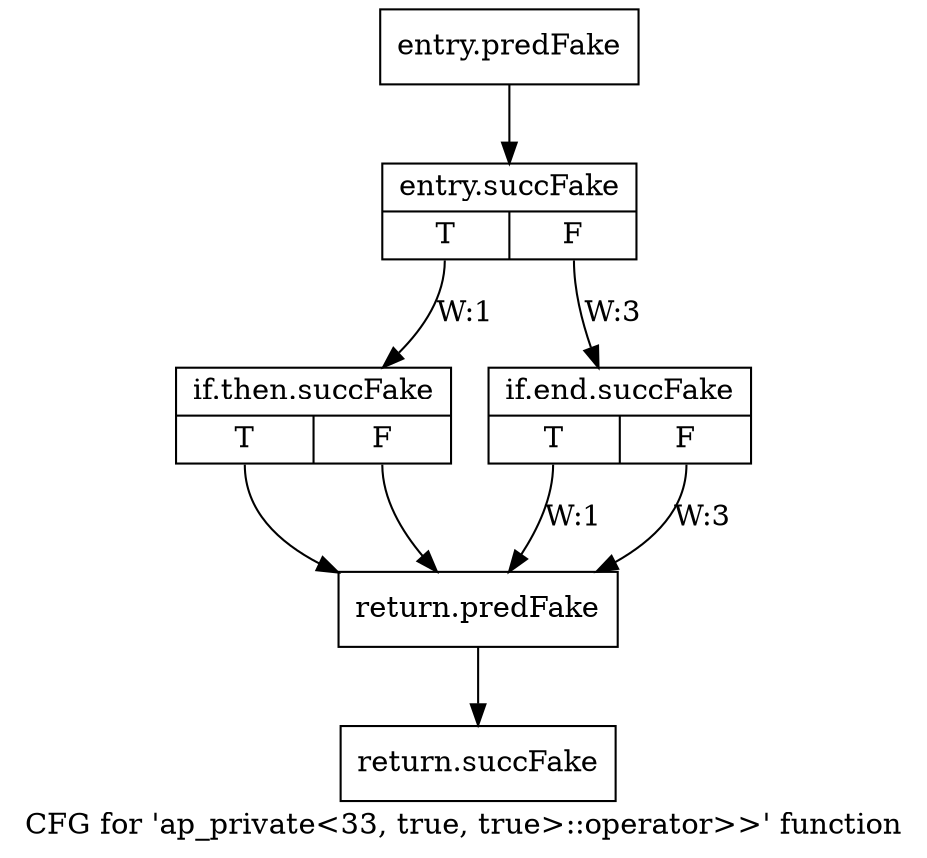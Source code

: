 digraph "CFG for 'ap_private\<33, true, true\>::operator\>\>' function" {
	label="CFG for 'ap_private\<33, true, true\>::operator\>\>' function";

	Node0x5a00f70 [shape=record,filename="",linenumber="",label="{entry.predFake}"];
	Node0x5a00f70 -> Node0x5addb80[ callList="" memoryops="" filename="/home/omerfaruk/tools/Xilinx/Vitis_HLS/2023.2/include/etc/ap_private.h" execusionnum="2"];
	Node0x5addb80 [shape=record,filename="/home/omerfaruk/tools/Xilinx/Vitis_HLS/2023.2/include/etc/ap_private.h",linenumber="2666",label="{entry.succFake|{<s0>T|<s1>F}}"];
	Node0x5addb80:s0 -> Node0x5addbd0[label="W:1" callList="" memoryops="" filename="/home/omerfaruk/tools/Xilinx/Vitis_HLS/2023.2/include/etc/ap_private.h" execusionnum="0"];
	Node0x5addb80:s1 -> Node0x5a02b80[label="W:3" callList="" memoryops="" filename="/home/omerfaruk/tools/Xilinx/Vitis_HLS/2023.2/include/etc/ap_private.h" execusionnum="2"];
	Node0x5addbd0 [shape=record,filename="/home/omerfaruk/tools/Xilinx/Vitis_HLS/2023.2/include/etc/ap_private.h",linenumber="2666",label="{if.then.succFake|{<s0>T|<s1>F}}"];
	Node0x5addbd0:s0 -> Node0x5a011a0[ callList="" memoryops="" filename="/home/omerfaruk/tools/Xilinx/Vitis_HLS/2023.2/include/etc/ap_private.h" execusionnum="0"];
	Node0x5addbd0:s1 -> Node0x5a011a0[ callList="" memoryops="" filename="/home/omerfaruk/tools/Xilinx/Vitis_HLS/2023.2/include/etc/ap_private.h" execusionnum="0"];
	Node0x5a02b80 [shape=record,filename="/home/omerfaruk/tools/Xilinx/Vitis_HLS/2023.2/include/etc/ap_private.h",linenumber="2666",label="{if.end.succFake|{<s0>T|<s1>F}}"];
	Node0x5a02b80:s0 -> Node0x5a011a0[label="W:1" callList="" memoryops="" filename="/home/omerfaruk/tools/Xilinx/Vitis_HLS/2023.2/include/etc/ap_private.h" execusionnum="0"];
	Node0x5a02b80:s1 -> Node0x5a011a0[label="W:3" callList="" memoryops="" filename="/home/omerfaruk/tools/Xilinx/Vitis_HLS/2023.2/include/etc/ap_private.h" execusionnum="2"];
	Node0x5a011a0 [shape=record,filename="/home/omerfaruk/tools/Xilinx/Vitis_HLS/2023.2/include/etc/ap_private.h",linenumber="2666",label="{return.predFake}"];
	Node0x5a011a0 -> Node0x5add2c0[ callList="" memoryops="" filename="/home/omerfaruk/tools/Xilinx/Vitis_HLS/2023.2/include/etc/ap_private.h" execusionnum="2"];
	Node0x5add2c0 [shape=record,filename="/home/omerfaruk/tools/Xilinx/Vitis_HLS/2023.2/include/etc/ap_private.h",linenumber="2666",label="{return.succFake}"];
}
